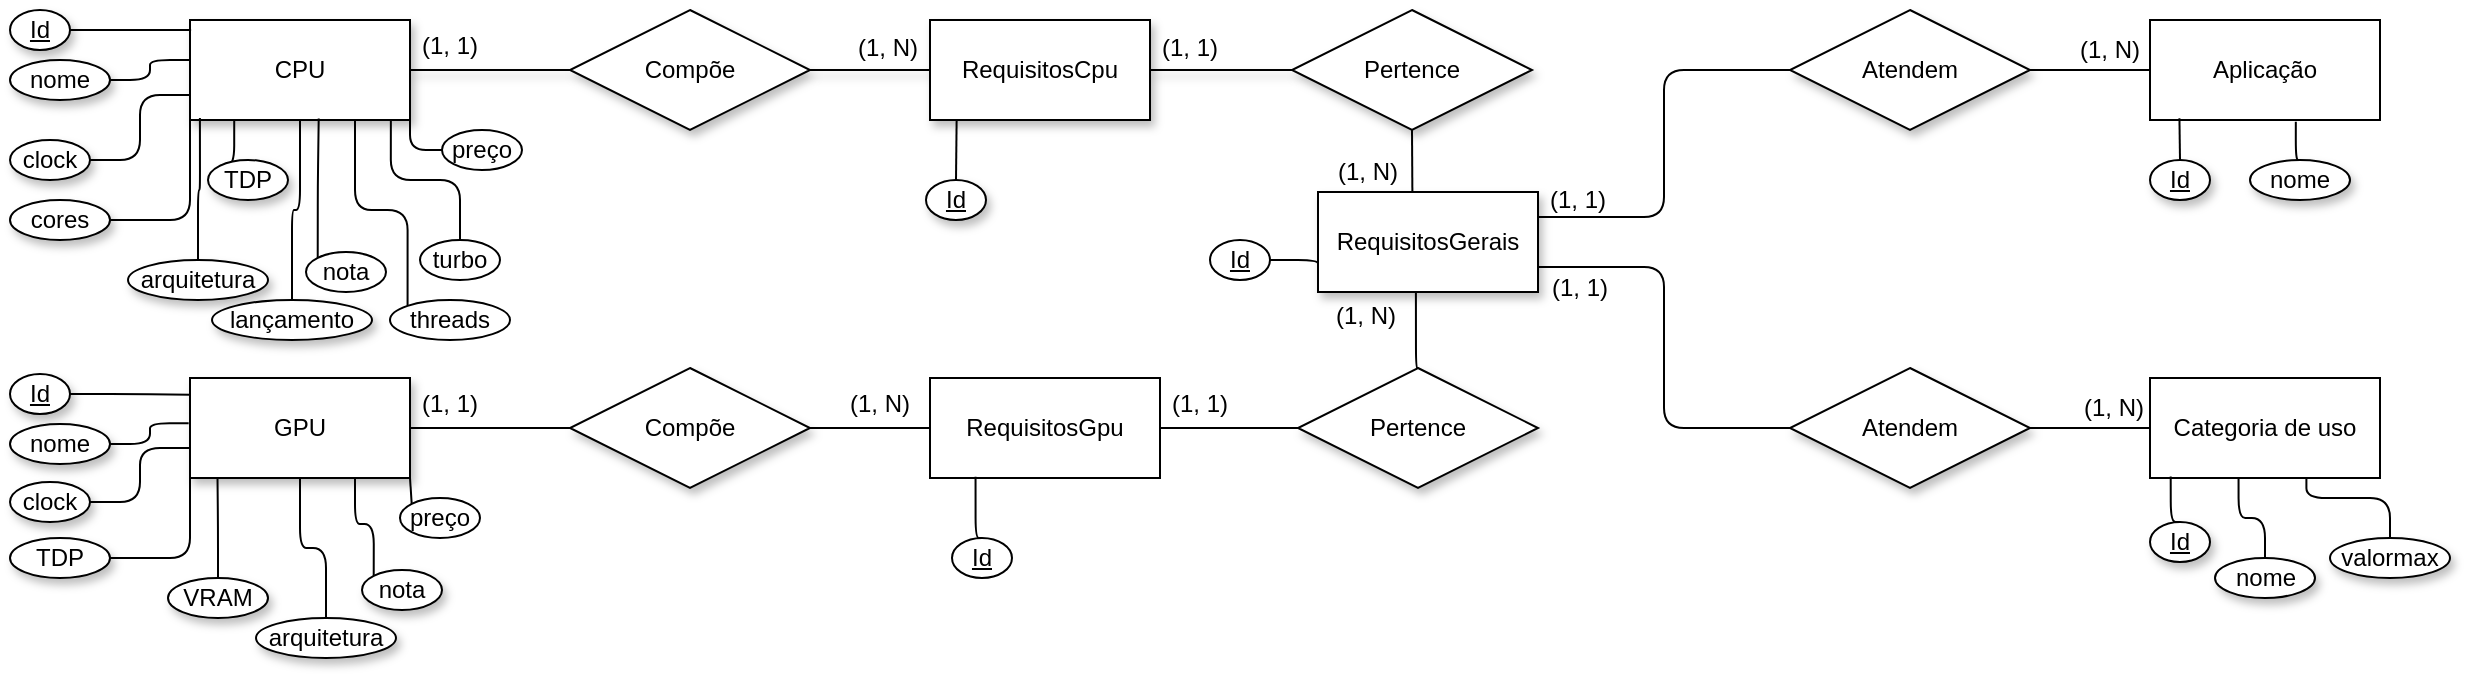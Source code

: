 <mxfile version="18.1.3" type="github">
  <diagram id="YQtO5Ex4R_F4Qzg8agzU" name="Page-1">
    <mxGraphModel dx="1824" dy="1096" grid="1" gridSize="10" guides="1" tooltips="1" connect="1" arrows="1" fold="1" page="1" pageScale="1" pageWidth="1600" pageHeight="900" math="0" shadow="0">
      <root>
        <mxCell id="0" />
        <mxCell id="1" parent="0" />
        <mxCell id="tERFguT32TLyUtuzeY03-2" style="edgeStyle=orthogonalEdgeStyle;curved=1;orthogonalLoop=1;jettySize=auto;html=1;exitX=0;exitY=0.5;exitDx=0;exitDy=0;entryX=1;entryY=0.5;entryDx=0;entryDy=0;shadow=1;endArrow=none;endFill=0;" parent="1" source="tERFguT32TLyUtuzeY03-3" target="tERFguT32TLyUtuzeY03-34" edge="1">
          <mxGeometry relative="1" as="geometry" />
        </mxCell>
        <mxCell id="tERFguT32TLyUtuzeY03-3" value="RequisitosCpu" style="whiteSpace=wrap;html=1;align=center;shadow=1;" parent="1" vertex="1">
          <mxGeometry x="660" y="111" width="110" height="50" as="geometry" />
        </mxCell>
        <mxCell id="tERFguT32TLyUtuzeY03-73" style="edgeStyle=orthogonalEdgeStyle;rounded=1;orthogonalLoop=1;jettySize=auto;html=1;exitX=0.5;exitY=1;exitDx=0;exitDy=0;entryX=0.5;entryY=0;entryDx=0;entryDy=0;endArrow=none;endFill=0;" parent="1" source="tERFguT32TLyUtuzeY03-4" target="tERFguT32TLyUtuzeY03-18" edge="1">
          <mxGeometry relative="1" as="geometry" />
        </mxCell>
        <mxCell id="tERFguT32TLyUtuzeY03-4" value="CPU" style="whiteSpace=wrap;html=1;align=center;gradientColor=none;rounded=0;glass=0;sketch=0;shadow=1;" parent="1" vertex="1">
          <mxGeometry x="290" y="111" width="110" height="50" as="geometry" />
        </mxCell>
        <mxCell id="tERFguT32TLyUtuzeY03-7" style="edgeStyle=orthogonalEdgeStyle;orthogonalLoop=1;jettySize=auto;html=1;exitX=1;exitY=0.5;exitDx=0;exitDy=0;entryX=0;entryY=0.4;entryDx=0;entryDy=0;entryPerimeter=0;shadow=0;endArrow=none;endFill=0;rounded=1;" parent="1" source="tERFguT32TLyUtuzeY03-8" target="tERFguT32TLyUtuzeY03-4" edge="1">
          <mxGeometry relative="1" as="geometry" />
        </mxCell>
        <mxCell id="tERFguT32TLyUtuzeY03-8" value="nome" style="ellipse;whiteSpace=wrap;html=1;align=center;shadow=1;" parent="1" vertex="1">
          <mxGeometry x="200" y="131" width="50" height="20" as="geometry" />
        </mxCell>
        <mxCell id="tERFguT32TLyUtuzeY03-9" style="edgeStyle=orthogonalEdgeStyle;rounded=1;orthogonalLoop=1;jettySize=auto;html=1;exitX=1;exitY=0.5;exitDx=0;exitDy=0;entryX=0.005;entryY=0.1;entryDx=0;entryDy=0;entryPerimeter=0;shadow=0;endArrow=none;endFill=0;" parent="1" source="tERFguT32TLyUtuzeY03-10" target="tERFguT32TLyUtuzeY03-4" edge="1">
          <mxGeometry relative="1" as="geometry" />
        </mxCell>
        <mxCell id="tERFguT32TLyUtuzeY03-10" value="Id" style="ellipse;whiteSpace=wrap;html=1;align=center;fontStyle=4;shadow=1;" parent="1" vertex="1">
          <mxGeometry x="200" y="106" width="30" height="20" as="geometry" />
        </mxCell>
        <mxCell id="tERFguT32TLyUtuzeY03-11" style="edgeStyle=orthogonalEdgeStyle;orthogonalLoop=1;jettySize=auto;html=1;exitX=1;exitY=0.5;exitDx=0;exitDy=0;entryX=0;entryY=0.75;entryDx=0;entryDy=0;shadow=0;endArrow=none;endFill=0;rounded=1;" parent="1" source="tERFguT32TLyUtuzeY03-12" target="tERFguT32TLyUtuzeY03-4" edge="1">
          <mxGeometry relative="1" as="geometry" />
        </mxCell>
        <mxCell id="tERFguT32TLyUtuzeY03-12" value="clock" style="ellipse;whiteSpace=wrap;html=1;align=center;shadow=1;" parent="1" vertex="1">
          <mxGeometry x="200" y="171" width="40" height="20" as="geometry" />
        </mxCell>
        <mxCell id="tERFguT32TLyUtuzeY03-13" style="edgeStyle=orthogonalEdgeStyle;orthogonalLoop=1;jettySize=auto;html=1;exitX=1;exitY=0.5;exitDx=0;exitDy=0;entryX=0;entryY=1;entryDx=0;entryDy=0;shadow=0;endArrow=none;endFill=0;rounded=1;" parent="1" source="tERFguT32TLyUtuzeY03-14" target="tERFguT32TLyUtuzeY03-4" edge="1">
          <mxGeometry relative="1" as="geometry" />
        </mxCell>
        <mxCell id="tERFguT32TLyUtuzeY03-14" value="cores" style="ellipse;whiteSpace=wrap;html=1;align=center;shadow=1;" parent="1" vertex="1">
          <mxGeometry x="200" y="201" width="50" height="20" as="geometry" />
        </mxCell>
        <mxCell id="tERFguT32TLyUtuzeY03-68" style="edgeStyle=orthogonalEdgeStyle;rounded=1;orthogonalLoop=1;jettySize=auto;html=1;exitX=0.5;exitY=0;exitDx=0;exitDy=0;entryX=0.045;entryY=0.98;entryDx=0;entryDy=0;entryPerimeter=0;endArrow=none;endFill=0;" parent="1" source="tERFguT32TLyUtuzeY03-16" target="tERFguT32TLyUtuzeY03-4" edge="1">
          <mxGeometry relative="1" as="geometry" />
        </mxCell>
        <mxCell id="tERFguT32TLyUtuzeY03-16" value="arquitetura" style="ellipse;whiteSpace=wrap;html=1;align=center;shadow=1;" parent="1" vertex="1">
          <mxGeometry x="259" y="231" width="70" height="20" as="geometry" />
        </mxCell>
        <mxCell id="tERFguT32TLyUtuzeY03-18" value="lançamento" style="ellipse;whiteSpace=wrap;html=1;align=center;shadow=1;" parent="1" vertex="1">
          <mxGeometry x="301" y="251" width="80" height="20" as="geometry" />
        </mxCell>
        <mxCell id="tERFguT32TLyUtuzeY03-19" style="edgeStyle=orthogonalEdgeStyle;orthogonalLoop=1;jettySize=auto;html=1;exitX=0.5;exitY=0;exitDx=0;exitDy=0;entryX=0.121;entryY=0.997;entryDx=0;entryDy=0;entryPerimeter=0;endArrow=none;endFill=0;shadow=0;rounded=1;" parent="1" source="tERFguT32TLyUtuzeY03-20" target="tERFguT32TLyUtuzeY03-3" edge="1">
          <mxGeometry relative="1" as="geometry" />
        </mxCell>
        <mxCell id="tERFguT32TLyUtuzeY03-20" value="Id" style="ellipse;whiteSpace=wrap;html=1;align=center;fontStyle=4;shadow=1;" parent="1" vertex="1">
          <mxGeometry x="658" y="191" width="30" height="20" as="geometry" />
        </mxCell>
        <mxCell id="tERFguT32TLyUtuzeY03-33" style="edgeStyle=orthogonalEdgeStyle;curved=1;orthogonalLoop=1;jettySize=auto;html=1;exitX=0;exitY=0.5;exitDx=0;exitDy=0;entryX=1;entryY=0.5;entryDx=0;entryDy=0;shadow=1;endArrow=none;endFill=0;" parent="1" source="tERFguT32TLyUtuzeY03-34" target="tERFguT32TLyUtuzeY03-4" edge="1">
          <mxGeometry relative="1" as="geometry" />
        </mxCell>
        <mxCell id="tERFguT32TLyUtuzeY03-34" value="Compõe" style="shape=rhombus;perimeter=rhombusPerimeter;whiteSpace=wrap;html=1;align=center;rounded=0;shadow=1;glass=0;sketch=0;gradientColor=none;" parent="1" vertex="1">
          <mxGeometry x="480" y="106" width="120" height="60" as="geometry" />
        </mxCell>
        <mxCell id="tERFguT32TLyUtuzeY03-35" style="edgeStyle=orthogonalEdgeStyle;orthogonalLoop=1;jettySize=auto;html=1;exitX=0;exitY=0.5;exitDx=0;exitDy=0;entryX=1;entryY=0.5;entryDx=0;entryDy=0;shadow=1;endArrow=none;endFill=0;rounded=1;" parent="1" source="tERFguT32TLyUtuzeY03-36" target="tERFguT32TLyUtuzeY03-3" edge="1">
          <mxGeometry relative="1" as="geometry" />
        </mxCell>
        <mxCell id="lwpbDisR-xc3fSGDTDsN-32" style="edgeStyle=orthogonalEdgeStyle;rounded=1;orthogonalLoop=1;jettySize=auto;html=1;exitX=0.5;exitY=1;exitDx=0;exitDy=0;entryX=0.429;entryY=0.01;entryDx=0;entryDy=0;entryPerimeter=0;endArrow=none;endFill=0;" edge="1" parent="1" source="tERFguT32TLyUtuzeY03-36" target="lwpbDisR-xc3fSGDTDsN-31">
          <mxGeometry relative="1" as="geometry" />
        </mxCell>
        <mxCell id="tERFguT32TLyUtuzeY03-36" value="Pertence" style="shape=rhombus;perimeter=rhombusPerimeter;whiteSpace=wrap;html=1;align=center;rounded=0;shadow=1;glass=0;sketch=0;gradientColor=none;" parent="1" vertex="1">
          <mxGeometry x="841" y="106" width="120" height="60" as="geometry" />
        </mxCell>
        <mxCell id="tERFguT32TLyUtuzeY03-37" value="(1, 1)" style="text;html=1;strokeColor=none;fillColor=none;align=center;verticalAlign=middle;whiteSpace=wrap;rounded=0;shadow=1;glass=0;sketch=0;" parent="1" vertex="1">
          <mxGeometry x="765" y="115" width="50" height="20" as="geometry" />
        </mxCell>
        <mxCell id="tERFguT32TLyUtuzeY03-39" value="(1, N)" style="text;html=1;strokeColor=none;fillColor=none;align=center;verticalAlign=middle;whiteSpace=wrap;rounded=0;shadow=1;glass=0;sketch=0;" parent="1" vertex="1">
          <mxGeometry x="614" y="115" width="50" height="20" as="geometry" />
        </mxCell>
        <mxCell id="tERFguT32TLyUtuzeY03-40" value="(1, 1)" style="text;html=1;strokeColor=none;fillColor=none;align=center;verticalAlign=middle;whiteSpace=wrap;rounded=0;shadow=1;glass=0;sketch=0;" parent="1" vertex="1">
          <mxGeometry x="395" y="114" width="50" height="20" as="geometry" />
        </mxCell>
        <mxCell id="tERFguT32TLyUtuzeY03-41" value="RequisitosGpu" style="whiteSpace=wrap;html=1;align=center;rounded=0;shadow=0;glass=0;sketch=0;gradientColor=none;" parent="1" vertex="1">
          <mxGeometry x="660" y="290" width="115" height="50" as="geometry" />
        </mxCell>
        <mxCell id="tERFguT32TLyUtuzeY03-43" style="edgeStyle=orthogonalEdgeStyle;rounded=1;orthogonalLoop=1;jettySize=auto;html=1;exitX=1;exitY=0.5;exitDx=0;exitDy=0;entryX=0;entryY=0.5;entryDx=0;entryDy=0;shadow=0;endArrow=none;endFill=0;" parent="1" source="tERFguT32TLyUtuzeY03-44" target="tERFguT32TLyUtuzeY03-41" edge="1">
          <mxGeometry relative="1" as="geometry" />
        </mxCell>
        <mxCell id="lwpbDisR-xc3fSGDTDsN-29" style="edgeStyle=orthogonalEdgeStyle;rounded=1;orthogonalLoop=1;jettySize=auto;html=1;exitX=0;exitY=0.5;exitDx=0;exitDy=0;entryX=1;entryY=0.5;entryDx=0;entryDy=0;endArrow=none;endFill=0;" edge="1" parent="1" source="tERFguT32TLyUtuzeY03-44" target="lwpbDisR-xc3fSGDTDsN-1">
          <mxGeometry relative="1" as="geometry" />
        </mxCell>
        <mxCell id="tERFguT32TLyUtuzeY03-44" value="Compõe" style="shape=rhombus;perimeter=rhombusPerimeter;whiteSpace=wrap;html=1;align=center;rounded=0;shadow=1;glass=0;sketch=0;gradientColor=none;" parent="1" vertex="1">
          <mxGeometry x="480" y="285" width="120" height="60" as="geometry" />
        </mxCell>
        <mxCell id="tERFguT32TLyUtuzeY03-45" style="edgeStyle=orthogonalEdgeStyle;rounded=1;orthogonalLoop=1;jettySize=auto;html=1;exitX=0;exitY=0.5;exitDx=0;exitDy=0;entryX=1;entryY=0.5;entryDx=0;entryDy=0;shadow=0;endArrow=none;endFill=0;" parent="1" source="tERFguT32TLyUtuzeY03-47" target="tERFguT32TLyUtuzeY03-41" edge="1">
          <mxGeometry relative="1" as="geometry" />
        </mxCell>
        <mxCell id="lwpbDisR-xc3fSGDTDsN-33" style="edgeStyle=orthogonalEdgeStyle;rounded=1;orthogonalLoop=1;jettySize=auto;html=1;exitX=0.5;exitY=0;exitDx=0;exitDy=0;entryX=0.445;entryY=1.002;entryDx=0;entryDy=0;entryPerimeter=0;endArrow=none;endFill=0;" edge="1" parent="1" source="tERFguT32TLyUtuzeY03-47" target="lwpbDisR-xc3fSGDTDsN-31">
          <mxGeometry relative="1" as="geometry" />
        </mxCell>
        <mxCell id="tERFguT32TLyUtuzeY03-47" value="Pertence" style="shape=rhombus;perimeter=rhombusPerimeter;whiteSpace=wrap;html=1;align=center;rounded=0;shadow=1;glass=0;sketch=0;gradientColor=none;" parent="1" vertex="1">
          <mxGeometry x="844" y="285" width="120" height="60" as="geometry" />
        </mxCell>
        <mxCell id="tERFguT32TLyUtuzeY03-49" value="(1, N)" style="text;html=1;strokeColor=none;fillColor=none;align=center;verticalAlign=middle;whiteSpace=wrap;rounded=0;shadow=1;glass=0;sketch=0;" parent="1" vertex="1">
          <mxGeometry x="610" y="293" width="50" height="20" as="geometry" />
        </mxCell>
        <mxCell id="tERFguT32TLyUtuzeY03-50" value="(1, 1)" style="text;html=1;strokeColor=none;fillColor=none;align=center;verticalAlign=middle;whiteSpace=wrap;rounded=0;shadow=1;glass=0;sketch=0;" parent="1" vertex="1">
          <mxGeometry x="395" y="293" width="50" height="20" as="geometry" />
        </mxCell>
        <mxCell id="tERFguT32TLyUtuzeY03-51" value="(1, N)" style="text;html=1;strokeColor=none;fillColor=none;align=center;verticalAlign=middle;whiteSpace=wrap;rounded=0;shadow=1;glass=0;sketch=0;" parent="1" vertex="1">
          <mxGeometry x="854" y="177" width="50" height="20" as="geometry" />
        </mxCell>
        <mxCell id="tERFguT32TLyUtuzeY03-52" style="edgeStyle=orthogonalEdgeStyle;rounded=1;orthogonalLoop=1;jettySize=auto;html=1;exitX=0.5;exitY=0;exitDx=0;exitDy=0;entryX=0.198;entryY=0.987;entryDx=0;entryDy=0;entryPerimeter=0;shadow=0;endArrow=none;endFill=0;" parent="1" source="tERFguT32TLyUtuzeY03-53" target="tERFguT32TLyUtuzeY03-41" edge="1">
          <mxGeometry relative="1" as="geometry" />
        </mxCell>
        <mxCell id="tERFguT32TLyUtuzeY03-53" value="Id" style="ellipse;whiteSpace=wrap;html=1;align=center;fontStyle=4;rounded=0;shadow=0;glass=0;sketch=0;gradientColor=none;" parent="1" vertex="1">
          <mxGeometry x="671" y="370" width="30" height="20" as="geometry" />
        </mxCell>
        <mxCell id="tERFguT32TLyUtuzeY03-77" style="edgeStyle=orthogonalEdgeStyle;rounded=1;orthogonalLoop=1;jettySize=auto;html=1;exitX=0;exitY=0;exitDx=0;exitDy=0;entryX=0.75;entryY=1;entryDx=0;entryDy=0;endArrow=none;endFill=0;" parent="1" source="tERFguT32TLyUtuzeY03-56" target="tERFguT32TLyUtuzeY03-4" edge="1">
          <mxGeometry relative="1" as="geometry" />
        </mxCell>
        <mxCell id="tERFguT32TLyUtuzeY03-56" value="threads" style="ellipse;whiteSpace=wrap;html=1;align=center;" parent="1" vertex="1">
          <mxGeometry x="390" y="251" width="60" height="20" as="geometry" />
        </mxCell>
        <mxCell id="tERFguT32TLyUtuzeY03-69" style="edgeStyle=orthogonalEdgeStyle;rounded=1;orthogonalLoop=1;jettySize=auto;html=1;exitX=0;exitY=0;exitDx=0;exitDy=0;entryX=0.201;entryY=0.991;entryDx=0;entryDy=0;entryPerimeter=0;endArrow=none;endFill=0;" parent="1" source="tERFguT32TLyUtuzeY03-58" target="tERFguT32TLyUtuzeY03-4" edge="1">
          <mxGeometry relative="1" as="geometry" />
        </mxCell>
        <mxCell id="tERFguT32TLyUtuzeY03-58" value="TDP" style="ellipse;whiteSpace=wrap;html=1;align=center;shadow=1;" parent="1" vertex="1">
          <mxGeometry x="299" y="181" width="40" height="20" as="geometry" />
        </mxCell>
        <mxCell id="tERFguT32TLyUtuzeY03-81" style="edgeStyle=orthogonalEdgeStyle;rounded=1;orthogonalLoop=1;jettySize=auto;html=1;exitX=0.5;exitY=0;exitDx=0;exitDy=0;entryX=0.913;entryY=0.991;entryDx=0;entryDy=0;entryPerimeter=0;endArrow=none;endFill=0;" parent="1" source="tERFguT32TLyUtuzeY03-59" target="tERFguT32TLyUtuzeY03-4" edge="1">
          <mxGeometry relative="1" as="geometry" />
        </mxCell>
        <mxCell id="tERFguT32TLyUtuzeY03-59" value="turbo" style="ellipse;whiteSpace=wrap;html=1;align=center;" parent="1" vertex="1">
          <mxGeometry x="405" y="221" width="40" height="20" as="geometry" />
        </mxCell>
        <mxCell id="tERFguT32TLyUtuzeY03-80" style="edgeStyle=orthogonalEdgeStyle;rounded=1;orthogonalLoop=1;jettySize=auto;html=1;exitX=0;exitY=0;exitDx=0;exitDy=0;entryX=0.585;entryY=0.984;entryDx=0;entryDy=0;entryPerimeter=0;endArrow=none;endFill=0;" parent="1" source="tERFguT32TLyUtuzeY03-60" target="tERFguT32TLyUtuzeY03-4" edge="1">
          <mxGeometry relative="1" as="geometry" />
        </mxCell>
        <mxCell id="tERFguT32TLyUtuzeY03-60" value="nota" style="ellipse;whiteSpace=wrap;html=1;align=center;" parent="1" vertex="1">
          <mxGeometry x="348" y="227" width="40" height="20" as="geometry" />
        </mxCell>
        <mxCell id="tERFguT32TLyUtuzeY03-101" value="Categoria de uso" style="whiteSpace=wrap;html=1;align=center;rounded=0;shadow=0;glass=0;sketch=0;gradientColor=none;" parent="1" vertex="1">
          <mxGeometry x="1270" y="290" width="115" height="50" as="geometry" />
        </mxCell>
        <mxCell id="tERFguT32TLyUtuzeY03-102" value="Aplicação" style="whiteSpace=wrap;html=1;align=center;rounded=0;shadow=0;glass=0;sketch=0;gradientColor=none;" parent="1" vertex="1">
          <mxGeometry x="1270" y="111" width="115" height="50" as="geometry" />
        </mxCell>
        <mxCell id="lwpbDisR-xc3fSGDTDsN-49" style="edgeStyle=orthogonalEdgeStyle;rounded=1;orthogonalLoop=1;jettySize=auto;html=1;exitX=0.5;exitY=0;exitDx=0;exitDy=0;entryX=0.128;entryY=0.983;entryDx=0;entryDy=0;entryPerimeter=0;endArrow=none;endFill=0;" edge="1" parent="1" source="tERFguT32TLyUtuzeY03-104" target="tERFguT32TLyUtuzeY03-102">
          <mxGeometry relative="1" as="geometry" />
        </mxCell>
        <mxCell id="tERFguT32TLyUtuzeY03-104" value="Id" style="ellipse;whiteSpace=wrap;html=1;align=center;fontStyle=4;shadow=1;" parent="1" vertex="1">
          <mxGeometry x="1270" y="181" width="30" height="20" as="geometry" />
        </mxCell>
        <mxCell id="lwpbDisR-xc3fSGDTDsN-50" style="edgeStyle=orthogonalEdgeStyle;rounded=1;orthogonalLoop=1;jettySize=auto;html=1;exitX=0.5;exitY=0;exitDx=0;exitDy=0;entryX=0.634;entryY=1.017;entryDx=0;entryDy=0;entryPerimeter=0;endArrow=none;endFill=0;" edge="1" parent="1" source="tERFguT32TLyUtuzeY03-105" target="tERFguT32TLyUtuzeY03-102">
          <mxGeometry relative="1" as="geometry" />
        </mxCell>
        <mxCell id="tERFguT32TLyUtuzeY03-105" value="nome" style="ellipse;whiteSpace=wrap;html=1;align=center;shadow=1;" parent="1" vertex="1">
          <mxGeometry x="1320" y="181" width="50" height="20" as="geometry" />
        </mxCell>
        <mxCell id="lwpbDisR-xc3fSGDTDsN-43" style="edgeStyle=orthogonalEdgeStyle;rounded=1;orthogonalLoop=1;jettySize=auto;html=1;exitX=0.5;exitY=0;exitDx=0;exitDy=0;entryX=0.09;entryY=0.985;entryDx=0;entryDy=0;entryPerimeter=0;endArrow=none;endFill=0;" edge="1" parent="1" source="tERFguT32TLyUtuzeY03-106" target="tERFguT32TLyUtuzeY03-101">
          <mxGeometry relative="1" as="geometry" />
        </mxCell>
        <mxCell id="tERFguT32TLyUtuzeY03-106" value="Id" style="ellipse;whiteSpace=wrap;html=1;align=center;fontStyle=4;shadow=1;" parent="1" vertex="1">
          <mxGeometry x="1270" y="362" width="30" height="20" as="geometry" />
        </mxCell>
        <mxCell id="lwpbDisR-xc3fSGDTDsN-44" style="edgeStyle=orthogonalEdgeStyle;rounded=1;orthogonalLoop=1;jettySize=auto;html=1;exitX=0.5;exitY=0;exitDx=0;exitDy=0;entryX=0.385;entryY=1.003;entryDx=0;entryDy=0;entryPerimeter=0;endArrow=none;endFill=0;" edge="1" parent="1" source="tERFguT32TLyUtuzeY03-107" target="tERFguT32TLyUtuzeY03-101">
          <mxGeometry relative="1" as="geometry" />
        </mxCell>
        <mxCell id="tERFguT32TLyUtuzeY03-107" value="nome" style="ellipse;whiteSpace=wrap;html=1;align=center;shadow=1;" parent="1" vertex="1">
          <mxGeometry x="1302.5" y="380" width="50" height="20" as="geometry" />
        </mxCell>
        <mxCell id="lwpbDisR-xc3fSGDTDsN-1" value="GPU" style="whiteSpace=wrap;html=1;align=center;shadow=1;" vertex="1" parent="1">
          <mxGeometry x="290" y="290" width="110" height="50" as="geometry" />
        </mxCell>
        <mxCell id="lwpbDisR-xc3fSGDTDsN-28" style="edgeStyle=orthogonalEdgeStyle;rounded=1;orthogonalLoop=1;jettySize=auto;html=1;exitX=0.5;exitY=0;exitDx=0;exitDy=0;entryX=0.125;entryY=0.995;entryDx=0;entryDy=0;entryPerimeter=0;endArrow=none;endFill=0;" edge="1" parent="1" source="lwpbDisR-xc3fSGDTDsN-9" target="lwpbDisR-xc3fSGDTDsN-1">
          <mxGeometry relative="1" as="geometry" />
        </mxCell>
        <mxCell id="lwpbDisR-xc3fSGDTDsN-9" value="VRAM" style="ellipse;whiteSpace=wrap;html=1;align=center;shadow=1;" vertex="1" parent="1">
          <mxGeometry x="279" y="390" width="50" height="20" as="geometry" />
        </mxCell>
        <mxCell id="lwpbDisR-xc3fSGDTDsN-10" style="edgeStyle=orthogonalEdgeStyle;rounded=1;orthogonalLoop=1;jettySize=auto;html=1;exitX=0.5;exitY=0;exitDx=0;exitDy=0;entryX=0.5;entryY=1;entryDx=0;entryDy=0;endArrow=none;endFill=0;" edge="1" parent="1" source="lwpbDisR-xc3fSGDTDsN-11" target="lwpbDisR-xc3fSGDTDsN-1">
          <mxGeometry relative="1" as="geometry" />
        </mxCell>
        <mxCell id="lwpbDisR-xc3fSGDTDsN-11" value="arquitetura" style="ellipse;whiteSpace=wrap;html=1;align=center;shadow=1;" vertex="1" parent="1">
          <mxGeometry x="323" y="410" width="70" height="20" as="geometry" />
        </mxCell>
        <mxCell id="lwpbDisR-xc3fSGDTDsN-12" style="edgeStyle=orthogonalEdgeStyle;rounded=1;orthogonalLoop=1;jettySize=auto;html=1;exitX=0;exitY=0;exitDx=0;exitDy=0;entryX=0.75;entryY=1;entryDx=0;entryDy=0;endArrow=none;endFill=0;" edge="1" parent="1" source="lwpbDisR-xc3fSGDTDsN-13" target="lwpbDisR-xc3fSGDTDsN-1">
          <mxGeometry relative="1" as="geometry" />
        </mxCell>
        <mxCell id="lwpbDisR-xc3fSGDTDsN-13" value="nota" style="ellipse;whiteSpace=wrap;html=1;align=center;shadow=1;" vertex="1" parent="1">
          <mxGeometry x="376" y="386" width="40" height="20" as="geometry" />
        </mxCell>
        <mxCell id="lwpbDisR-xc3fSGDTDsN-18" style="edgeStyle=orthogonalEdgeStyle;orthogonalLoop=1;jettySize=auto;html=1;exitX=1;exitY=0.5;exitDx=0;exitDy=0;entryX=-0.006;entryY=0.453;entryDx=0;entryDy=0;entryPerimeter=0;shadow=0;endArrow=none;endFill=0;rounded=1;" edge="1" parent="1" source="lwpbDisR-xc3fSGDTDsN-19" target="lwpbDisR-xc3fSGDTDsN-1">
          <mxGeometry relative="1" as="geometry">
            <mxPoint x="290" y="313" as="targetPoint" />
          </mxGeometry>
        </mxCell>
        <mxCell id="lwpbDisR-xc3fSGDTDsN-19" value="nome" style="ellipse;whiteSpace=wrap;html=1;align=center;shadow=1;" vertex="1" parent="1">
          <mxGeometry x="200" y="313" width="50" height="20" as="geometry" />
        </mxCell>
        <mxCell id="lwpbDisR-xc3fSGDTDsN-20" style="edgeStyle=orthogonalEdgeStyle;rounded=1;orthogonalLoop=1;jettySize=auto;html=1;exitX=1;exitY=0.5;exitDx=0;exitDy=0;entryX=0.003;entryY=0.167;entryDx=0;entryDy=0;entryPerimeter=0;shadow=0;endArrow=none;endFill=0;" edge="1" parent="1" source="lwpbDisR-xc3fSGDTDsN-21" target="lwpbDisR-xc3fSGDTDsN-1">
          <mxGeometry relative="1" as="geometry">
            <mxPoint x="290.55" y="298" as="targetPoint" />
          </mxGeometry>
        </mxCell>
        <mxCell id="lwpbDisR-xc3fSGDTDsN-21" value="Id" style="ellipse;whiteSpace=wrap;html=1;align=center;fontStyle=4;shadow=1;" vertex="1" parent="1">
          <mxGeometry x="200" y="288" width="30" height="20" as="geometry" />
        </mxCell>
        <mxCell id="lwpbDisR-xc3fSGDTDsN-27" style="edgeStyle=orthogonalEdgeStyle;orthogonalLoop=1;jettySize=auto;html=1;exitX=1;exitY=0.5;exitDx=0;exitDy=0;entryX=-0.003;entryY=0.7;entryDx=0;entryDy=0;entryPerimeter=0;endArrow=none;endFill=0;rounded=1;" edge="1" parent="1" source="lwpbDisR-xc3fSGDTDsN-23" target="lwpbDisR-xc3fSGDTDsN-1">
          <mxGeometry relative="1" as="geometry" />
        </mxCell>
        <mxCell id="lwpbDisR-xc3fSGDTDsN-23" value="clock" style="ellipse;whiteSpace=wrap;html=1;align=center;shadow=1;" vertex="1" parent="1">
          <mxGeometry x="200" y="342" width="40" height="20" as="geometry" />
        </mxCell>
        <mxCell id="lwpbDisR-xc3fSGDTDsN-24" style="edgeStyle=orthogonalEdgeStyle;orthogonalLoop=1;jettySize=auto;html=1;exitX=1;exitY=0.5;exitDx=0;exitDy=0;entryX=0;entryY=1;entryDx=0;entryDy=0;shadow=0;endArrow=none;endFill=0;rounded=1;" edge="1" parent="1" source="lwpbDisR-xc3fSGDTDsN-25" target="lwpbDisR-xc3fSGDTDsN-1">
          <mxGeometry relative="1" as="geometry">
            <mxPoint x="290" y="343" as="targetPoint" />
          </mxGeometry>
        </mxCell>
        <mxCell id="lwpbDisR-xc3fSGDTDsN-25" value="TDP" style="ellipse;whiteSpace=wrap;html=1;align=center;shadow=1;" vertex="1" parent="1">
          <mxGeometry x="200" y="370" width="50" height="20" as="geometry" />
        </mxCell>
        <mxCell id="lwpbDisR-xc3fSGDTDsN-45" style="edgeStyle=orthogonalEdgeStyle;rounded=1;orthogonalLoop=1;jettySize=auto;html=1;exitX=0.5;exitY=0;exitDx=0;exitDy=0;entryX=0.68;entryY=1.003;entryDx=0;entryDy=0;entryPerimeter=0;endArrow=none;endFill=0;" edge="1" parent="1" source="lwpbDisR-xc3fSGDTDsN-30" target="tERFguT32TLyUtuzeY03-101">
          <mxGeometry relative="1" as="geometry" />
        </mxCell>
        <mxCell id="lwpbDisR-xc3fSGDTDsN-30" value="valormax" style="ellipse;whiteSpace=wrap;html=1;align=center;shadow=1;" vertex="1" parent="1">
          <mxGeometry x="1360" y="370" width="60" height="20" as="geometry" />
        </mxCell>
        <mxCell id="lwpbDisR-xc3fSGDTDsN-38" style="edgeStyle=orthogonalEdgeStyle;rounded=1;orthogonalLoop=1;jettySize=auto;html=1;exitX=1;exitY=0.25;exitDx=0;exitDy=0;entryX=0;entryY=0.5;entryDx=0;entryDy=0;endArrow=none;endFill=0;" edge="1" parent="1" source="lwpbDisR-xc3fSGDTDsN-31" target="lwpbDisR-xc3fSGDTDsN-35">
          <mxGeometry relative="1" as="geometry" />
        </mxCell>
        <mxCell id="lwpbDisR-xc3fSGDTDsN-39" style="edgeStyle=orthogonalEdgeStyle;rounded=1;orthogonalLoop=1;jettySize=auto;html=1;exitX=1;exitY=0.75;exitDx=0;exitDy=0;entryX=0;entryY=0.5;entryDx=0;entryDy=0;endArrow=none;endFill=0;" edge="1" parent="1" source="lwpbDisR-xc3fSGDTDsN-31" target="lwpbDisR-xc3fSGDTDsN-36">
          <mxGeometry relative="1" as="geometry" />
        </mxCell>
        <mxCell id="lwpbDisR-xc3fSGDTDsN-31" value="RequisitosGerais" style="whiteSpace=wrap;html=1;align=center;shadow=1;" vertex="1" parent="1">
          <mxGeometry x="854" y="197" width="110" height="50" as="geometry" />
        </mxCell>
        <mxCell id="lwpbDisR-xc3fSGDTDsN-42" style="edgeStyle=orthogonalEdgeStyle;rounded=1;orthogonalLoop=1;jettySize=auto;html=1;exitX=1;exitY=0.5;exitDx=0;exitDy=0;entryX=0;entryY=0.5;entryDx=0;entryDy=0;endArrow=none;endFill=0;" edge="1" parent="1" source="lwpbDisR-xc3fSGDTDsN-35" target="tERFguT32TLyUtuzeY03-102">
          <mxGeometry relative="1" as="geometry" />
        </mxCell>
        <mxCell id="lwpbDisR-xc3fSGDTDsN-35" value="Atendem" style="shape=rhombus;perimeter=rhombusPerimeter;whiteSpace=wrap;html=1;align=center;rounded=0;shadow=1;glass=0;sketch=0;gradientColor=none;" vertex="1" parent="1">
          <mxGeometry x="1090" y="106" width="120" height="60" as="geometry" />
        </mxCell>
        <mxCell id="lwpbDisR-xc3fSGDTDsN-41" style="edgeStyle=orthogonalEdgeStyle;rounded=1;orthogonalLoop=1;jettySize=auto;html=1;exitX=1;exitY=0.5;exitDx=0;exitDy=0;entryX=0;entryY=0.5;entryDx=0;entryDy=0;endArrow=none;endFill=0;" edge="1" parent="1" source="lwpbDisR-xc3fSGDTDsN-36" target="tERFguT32TLyUtuzeY03-101">
          <mxGeometry relative="1" as="geometry" />
        </mxCell>
        <mxCell id="lwpbDisR-xc3fSGDTDsN-36" value="Atendem" style="shape=rhombus;perimeter=rhombusPerimeter;whiteSpace=wrap;html=1;align=center;rounded=0;shadow=1;glass=0;sketch=0;gradientColor=none;" vertex="1" parent="1">
          <mxGeometry x="1090" y="285" width="120" height="60" as="geometry" />
        </mxCell>
        <mxCell id="lwpbDisR-xc3fSGDTDsN-52" style="edgeStyle=orthogonalEdgeStyle;rounded=1;orthogonalLoop=1;jettySize=auto;html=1;exitX=1;exitY=0.5;exitDx=0;exitDy=0;entryX=0;entryY=0.75;entryDx=0;entryDy=0;endArrow=none;endFill=0;" edge="1" parent="1" source="lwpbDisR-xc3fSGDTDsN-51" target="lwpbDisR-xc3fSGDTDsN-31">
          <mxGeometry relative="1" as="geometry" />
        </mxCell>
        <mxCell id="lwpbDisR-xc3fSGDTDsN-51" value="Id" style="ellipse;whiteSpace=wrap;html=1;align=center;fontStyle=4;rounded=0;shadow=0;glass=0;sketch=0;gradientColor=none;" vertex="1" parent="1">
          <mxGeometry x="800" y="221" width="30" height="20" as="geometry" />
        </mxCell>
        <mxCell id="lwpbDisR-xc3fSGDTDsN-53" value="&lt;span style=&quot;font-weight: normal;&quot;&gt;(1, 1)&lt;/span&gt;" style="text;html=1;strokeColor=none;fillColor=none;align=center;verticalAlign=middle;whiteSpace=wrap;rounded=0;shadow=1;glass=0;sketch=0;fontStyle=1" vertex="1" parent="1">
          <mxGeometry x="770" y="293" width="50" height="20" as="geometry" />
        </mxCell>
        <mxCell id="lwpbDisR-xc3fSGDTDsN-55" value="(1, N)" style="text;html=1;strokeColor=none;fillColor=none;align=center;verticalAlign=middle;whiteSpace=wrap;rounded=0;shadow=1;glass=0;sketch=0;" vertex="1" parent="1">
          <mxGeometry x="853" y="249" width="50" height="20" as="geometry" />
        </mxCell>
        <mxCell id="lwpbDisR-xc3fSGDTDsN-56" value="(1, 1)" style="text;html=1;strokeColor=none;fillColor=none;align=center;verticalAlign=middle;whiteSpace=wrap;rounded=0;shadow=1;glass=0;sketch=0;" vertex="1" parent="1">
          <mxGeometry x="960" y="235" width="50" height="20" as="geometry" />
        </mxCell>
        <mxCell id="lwpbDisR-xc3fSGDTDsN-57" value="(1, 1)" style="text;html=1;strokeColor=none;fillColor=none;align=center;verticalAlign=middle;whiteSpace=wrap;rounded=0;shadow=1;glass=0;sketch=0;" vertex="1" parent="1">
          <mxGeometry x="959" y="191" width="50" height="20" as="geometry" />
        </mxCell>
        <mxCell id="lwpbDisR-xc3fSGDTDsN-58" value="(1, N)" style="text;html=1;strokeColor=none;fillColor=none;align=center;verticalAlign=middle;whiteSpace=wrap;rounded=0;shadow=1;glass=0;sketch=0;" vertex="1" parent="1">
          <mxGeometry x="1225" y="116" width="50" height="20" as="geometry" />
        </mxCell>
        <mxCell id="lwpbDisR-xc3fSGDTDsN-59" value="(1, N)" style="text;html=1;strokeColor=none;fillColor=none;align=center;verticalAlign=middle;whiteSpace=wrap;rounded=0;shadow=1;glass=0;sketch=0;" vertex="1" parent="1">
          <mxGeometry x="1227" y="295" width="50" height="20" as="geometry" />
        </mxCell>
        <mxCell id="lwpbDisR-xc3fSGDTDsN-62" style="edgeStyle=orthogonalEdgeStyle;rounded=1;orthogonalLoop=1;jettySize=auto;html=1;exitX=0;exitY=0.5;exitDx=0;exitDy=0;entryX=1;entryY=1;entryDx=0;entryDy=0;endArrow=none;endFill=0;" edge="1" parent="1" source="lwpbDisR-xc3fSGDTDsN-60" target="tERFguT32TLyUtuzeY03-4">
          <mxGeometry relative="1" as="geometry" />
        </mxCell>
        <mxCell id="lwpbDisR-xc3fSGDTDsN-60" value="preço" style="ellipse;whiteSpace=wrap;html=1;align=center;" vertex="1" parent="1">
          <mxGeometry x="416" y="166" width="40" height="20" as="geometry" />
        </mxCell>
        <mxCell id="lwpbDisR-xc3fSGDTDsN-64" style="edgeStyle=orthogonalEdgeStyle;rounded=1;orthogonalLoop=1;jettySize=auto;html=1;exitX=0;exitY=0;exitDx=0;exitDy=0;entryX=1;entryY=1;entryDx=0;entryDy=0;endArrow=none;endFill=0;" edge="1" parent="1" source="lwpbDisR-xc3fSGDTDsN-63" target="lwpbDisR-xc3fSGDTDsN-1">
          <mxGeometry relative="1" as="geometry" />
        </mxCell>
        <mxCell id="lwpbDisR-xc3fSGDTDsN-63" value="preço" style="ellipse;whiteSpace=wrap;html=1;align=center;" vertex="1" parent="1">
          <mxGeometry x="395" y="350" width="40" height="20" as="geometry" />
        </mxCell>
      </root>
    </mxGraphModel>
  </diagram>
</mxfile>
